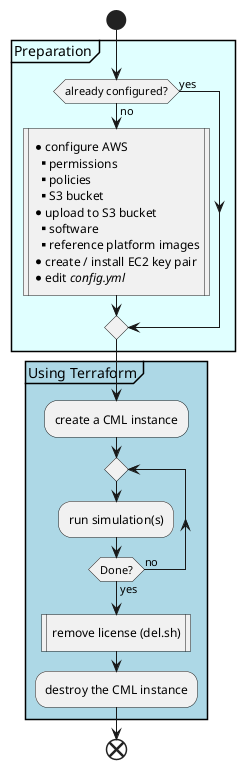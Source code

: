 @startuml flowchart
start
partition #LightCyan "Preparation" {
if (already configured?) then (no)

:* configure AWS
** permissions
** policies
** S3 bucket
* upload to S3 bucket 
** software
** reference platform images
* create / install EC2 key pair
* edit //config.yml//|
else (yes)
endif
}
partition #LightBlue "Using Terraform" {

:create a CML instance;
->
repeat
:run simulation(s);
repeat while (Done?) is (no) not (yes)
:remove license (del.sh)|
:destroy the CML instance;
}
end
@enduml
